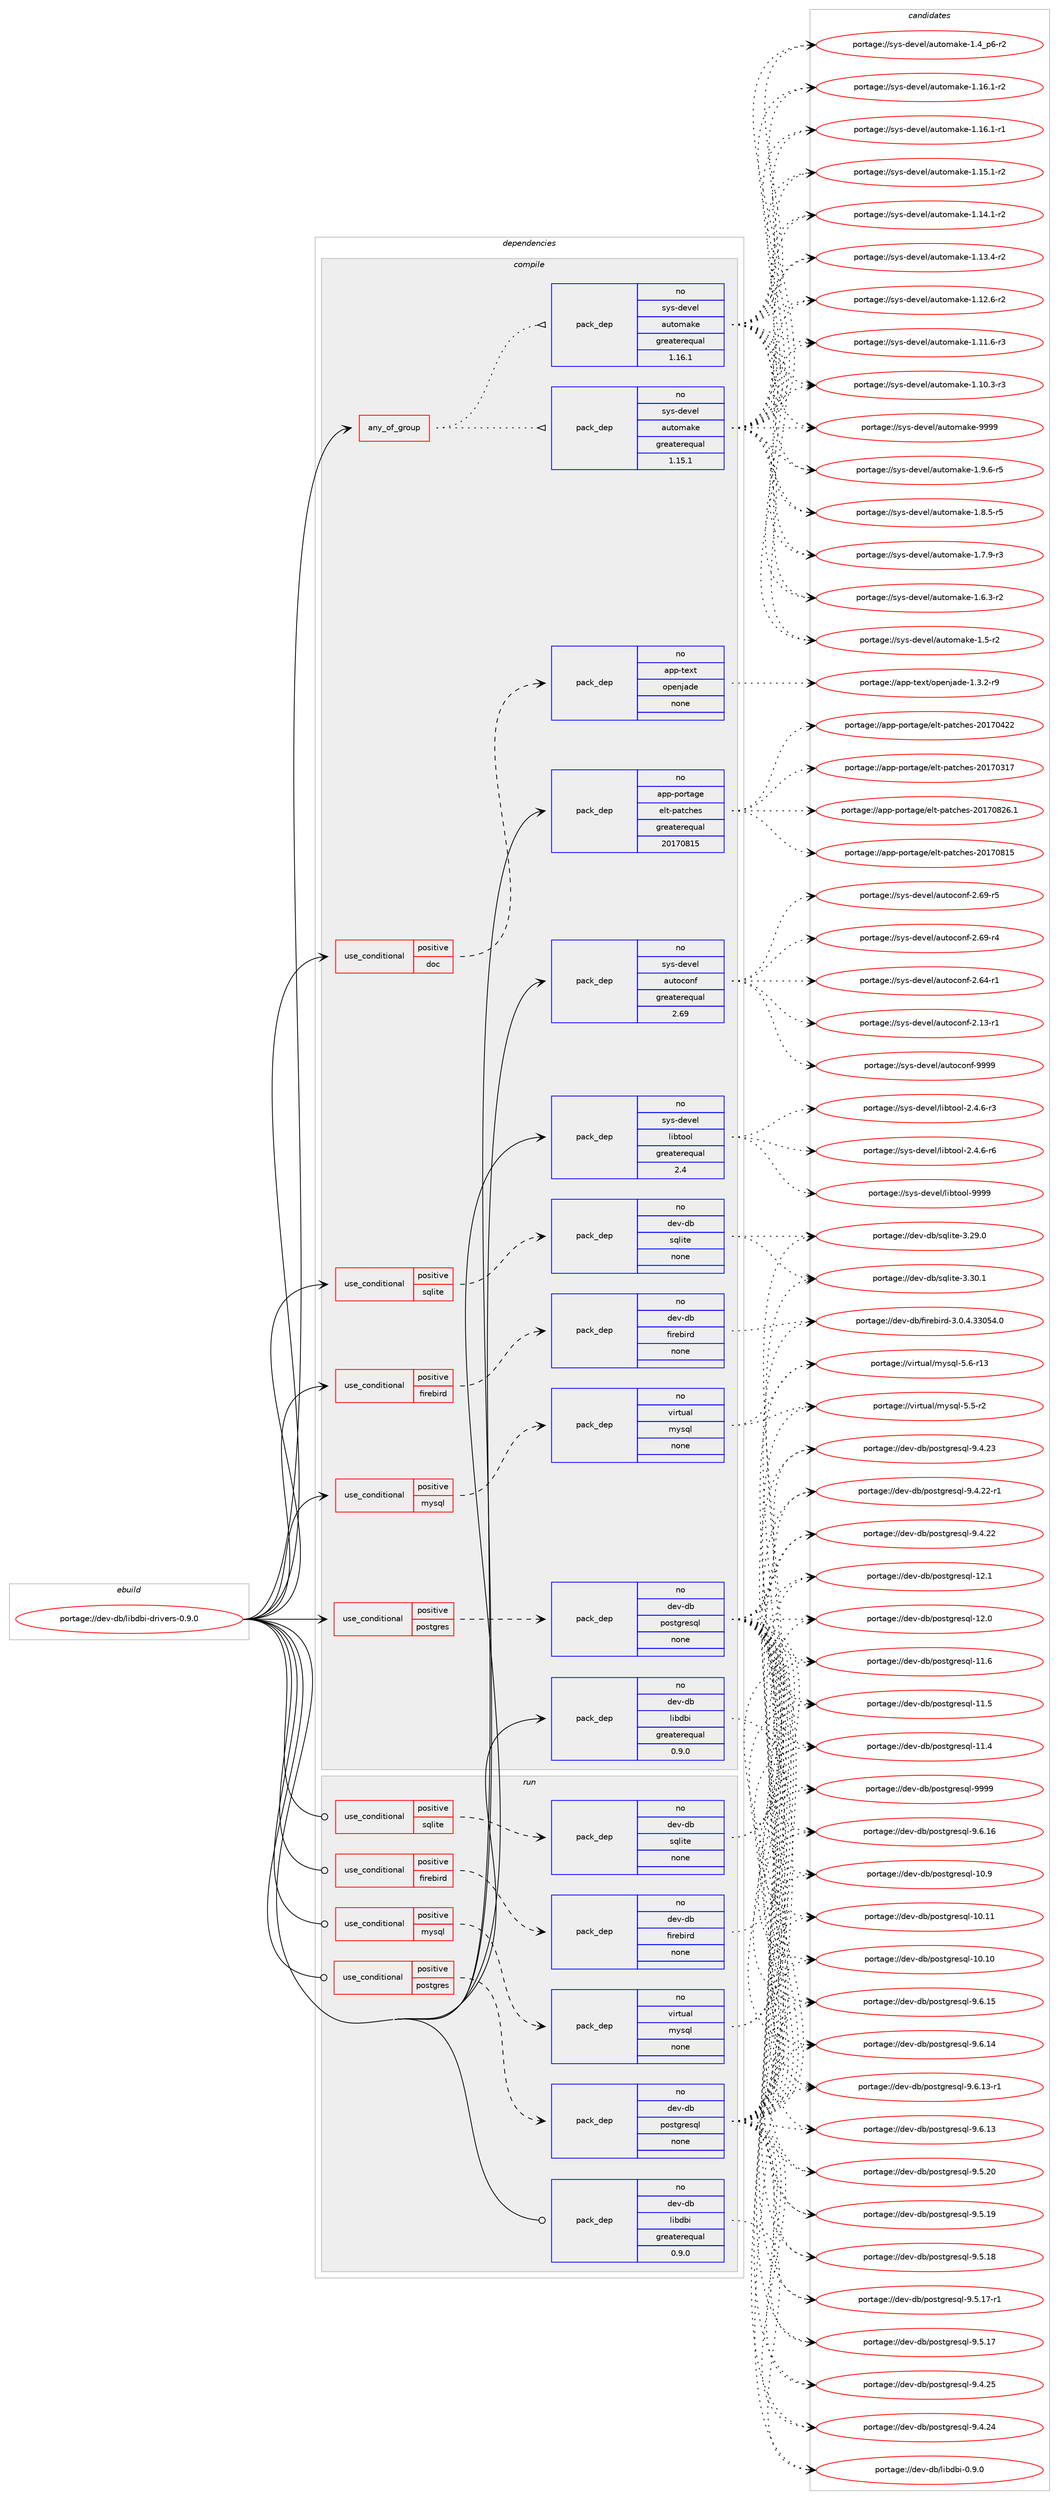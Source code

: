 digraph prolog {

# *************
# Graph options
# *************

newrank=true;
concentrate=true;
compound=true;
graph [rankdir=LR,fontname=Helvetica,fontsize=10,ranksep=1.5];#, ranksep=2.5, nodesep=0.2];
edge  [arrowhead=vee];
node  [fontname=Helvetica,fontsize=10];

# **********
# The ebuild
# **********

subgraph cluster_leftcol {
color=gray;
label=<<i>ebuild</i>>;
id [label="portage://dev-db/libdbi-drivers-0.9.0", color=red, width=4, href="../dev-db/libdbi-drivers-0.9.0.svg"];
}

# ****************
# The dependencies
# ****************

subgraph cluster_midcol {
color=gray;
label=<<i>dependencies</i>>;
subgraph cluster_compile {
fillcolor="#eeeeee";
style=filled;
label=<<i>compile</i>>;
subgraph any7050 {
dependency584477 [label=<<TABLE BORDER="0" CELLBORDER="1" CELLSPACING="0" CELLPADDING="4"><TR><TD CELLPADDING="10">any_of_group</TD></TR></TABLE>>, shape=none, color=red];subgraph pack438499 {
dependency584478 [label=<<TABLE BORDER="0" CELLBORDER="1" CELLSPACING="0" CELLPADDING="4" WIDTH="220"><TR><TD ROWSPAN="6" CELLPADDING="30">pack_dep</TD></TR><TR><TD WIDTH="110">no</TD></TR><TR><TD>sys-devel</TD></TR><TR><TD>automake</TD></TR><TR><TD>greaterequal</TD></TR><TR><TD>1.16.1</TD></TR></TABLE>>, shape=none, color=blue];
}
dependency584477:e -> dependency584478:w [weight=20,style="dotted",arrowhead="oinv"];
subgraph pack438500 {
dependency584479 [label=<<TABLE BORDER="0" CELLBORDER="1" CELLSPACING="0" CELLPADDING="4" WIDTH="220"><TR><TD ROWSPAN="6" CELLPADDING="30">pack_dep</TD></TR><TR><TD WIDTH="110">no</TD></TR><TR><TD>sys-devel</TD></TR><TR><TD>automake</TD></TR><TR><TD>greaterequal</TD></TR><TR><TD>1.15.1</TD></TR></TABLE>>, shape=none, color=blue];
}
dependency584477:e -> dependency584479:w [weight=20,style="dotted",arrowhead="oinv"];
}
id:e -> dependency584477:w [weight=20,style="solid",arrowhead="vee"];
subgraph cond138667 {
dependency584480 [label=<<TABLE BORDER="0" CELLBORDER="1" CELLSPACING="0" CELLPADDING="4"><TR><TD ROWSPAN="3" CELLPADDING="10">use_conditional</TD></TR><TR><TD>positive</TD></TR><TR><TD>doc</TD></TR></TABLE>>, shape=none, color=red];
subgraph pack438501 {
dependency584481 [label=<<TABLE BORDER="0" CELLBORDER="1" CELLSPACING="0" CELLPADDING="4" WIDTH="220"><TR><TD ROWSPAN="6" CELLPADDING="30">pack_dep</TD></TR><TR><TD WIDTH="110">no</TD></TR><TR><TD>app-text</TD></TR><TR><TD>openjade</TD></TR><TR><TD>none</TD></TR><TR><TD></TD></TR></TABLE>>, shape=none, color=blue];
}
dependency584480:e -> dependency584481:w [weight=20,style="dashed",arrowhead="vee"];
}
id:e -> dependency584480:w [weight=20,style="solid",arrowhead="vee"];
subgraph cond138668 {
dependency584482 [label=<<TABLE BORDER="0" CELLBORDER="1" CELLSPACING="0" CELLPADDING="4"><TR><TD ROWSPAN="3" CELLPADDING="10">use_conditional</TD></TR><TR><TD>positive</TD></TR><TR><TD>firebird</TD></TR></TABLE>>, shape=none, color=red];
subgraph pack438502 {
dependency584483 [label=<<TABLE BORDER="0" CELLBORDER="1" CELLSPACING="0" CELLPADDING="4" WIDTH="220"><TR><TD ROWSPAN="6" CELLPADDING="30">pack_dep</TD></TR><TR><TD WIDTH="110">no</TD></TR><TR><TD>dev-db</TD></TR><TR><TD>firebird</TD></TR><TR><TD>none</TD></TR><TR><TD></TD></TR></TABLE>>, shape=none, color=blue];
}
dependency584482:e -> dependency584483:w [weight=20,style="dashed",arrowhead="vee"];
}
id:e -> dependency584482:w [weight=20,style="solid",arrowhead="vee"];
subgraph cond138669 {
dependency584484 [label=<<TABLE BORDER="0" CELLBORDER="1" CELLSPACING="0" CELLPADDING="4"><TR><TD ROWSPAN="3" CELLPADDING="10">use_conditional</TD></TR><TR><TD>positive</TD></TR><TR><TD>mysql</TD></TR></TABLE>>, shape=none, color=red];
subgraph pack438503 {
dependency584485 [label=<<TABLE BORDER="0" CELLBORDER="1" CELLSPACING="0" CELLPADDING="4" WIDTH="220"><TR><TD ROWSPAN="6" CELLPADDING="30">pack_dep</TD></TR><TR><TD WIDTH="110">no</TD></TR><TR><TD>virtual</TD></TR><TR><TD>mysql</TD></TR><TR><TD>none</TD></TR><TR><TD></TD></TR></TABLE>>, shape=none, color=blue];
}
dependency584484:e -> dependency584485:w [weight=20,style="dashed",arrowhead="vee"];
}
id:e -> dependency584484:w [weight=20,style="solid",arrowhead="vee"];
subgraph cond138670 {
dependency584486 [label=<<TABLE BORDER="0" CELLBORDER="1" CELLSPACING="0" CELLPADDING="4"><TR><TD ROWSPAN="3" CELLPADDING="10">use_conditional</TD></TR><TR><TD>positive</TD></TR><TR><TD>postgres</TD></TR></TABLE>>, shape=none, color=red];
subgraph pack438504 {
dependency584487 [label=<<TABLE BORDER="0" CELLBORDER="1" CELLSPACING="0" CELLPADDING="4" WIDTH="220"><TR><TD ROWSPAN="6" CELLPADDING="30">pack_dep</TD></TR><TR><TD WIDTH="110">no</TD></TR><TR><TD>dev-db</TD></TR><TR><TD>postgresql</TD></TR><TR><TD>none</TD></TR><TR><TD></TD></TR></TABLE>>, shape=none, color=blue];
}
dependency584486:e -> dependency584487:w [weight=20,style="dashed",arrowhead="vee"];
}
id:e -> dependency584486:w [weight=20,style="solid",arrowhead="vee"];
subgraph cond138671 {
dependency584488 [label=<<TABLE BORDER="0" CELLBORDER="1" CELLSPACING="0" CELLPADDING="4"><TR><TD ROWSPAN="3" CELLPADDING="10">use_conditional</TD></TR><TR><TD>positive</TD></TR><TR><TD>sqlite</TD></TR></TABLE>>, shape=none, color=red];
subgraph pack438505 {
dependency584489 [label=<<TABLE BORDER="0" CELLBORDER="1" CELLSPACING="0" CELLPADDING="4" WIDTH="220"><TR><TD ROWSPAN="6" CELLPADDING="30">pack_dep</TD></TR><TR><TD WIDTH="110">no</TD></TR><TR><TD>dev-db</TD></TR><TR><TD>sqlite</TD></TR><TR><TD>none</TD></TR><TR><TD></TD></TR></TABLE>>, shape=none, color=blue];
}
dependency584488:e -> dependency584489:w [weight=20,style="dashed",arrowhead="vee"];
}
id:e -> dependency584488:w [weight=20,style="solid",arrowhead="vee"];
subgraph pack438506 {
dependency584490 [label=<<TABLE BORDER="0" CELLBORDER="1" CELLSPACING="0" CELLPADDING="4" WIDTH="220"><TR><TD ROWSPAN="6" CELLPADDING="30">pack_dep</TD></TR><TR><TD WIDTH="110">no</TD></TR><TR><TD>app-portage</TD></TR><TR><TD>elt-patches</TD></TR><TR><TD>greaterequal</TD></TR><TR><TD>20170815</TD></TR></TABLE>>, shape=none, color=blue];
}
id:e -> dependency584490:w [weight=20,style="solid",arrowhead="vee"];
subgraph pack438507 {
dependency584491 [label=<<TABLE BORDER="0" CELLBORDER="1" CELLSPACING="0" CELLPADDING="4" WIDTH="220"><TR><TD ROWSPAN="6" CELLPADDING="30">pack_dep</TD></TR><TR><TD WIDTH="110">no</TD></TR><TR><TD>dev-db</TD></TR><TR><TD>libdbi</TD></TR><TR><TD>greaterequal</TD></TR><TR><TD>0.9.0</TD></TR></TABLE>>, shape=none, color=blue];
}
id:e -> dependency584491:w [weight=20,style="solid",arrowhead="vee"];
subgraph pack438508 {
dependency584492 [label=<<TABLE BORDER="0" CELLBORDER="1" CELLSPACING="0" CELLPADDING="4" WIDTH="220"><TR><TD ROWSPAN="6" CELLPADDING="30">pack_dep</TD></TR><TR><TD WIDTH="110">no</TD></TR><TR><TD>sys-devel</TD></TR><TR><TD>autoconf</TD></TR><TR><TD>greaterequal</TD></TR><TR><TD>2.69</TD></TR></TABLE>>, shape=none, color=blue];
}
id:e -> dependency584492:w [weight=20,style="solid",arrowhead="vee"];
subgraph pack438509 {
dependency584493 [label=<<TABLE BORDER="0" CELLBORDER="1" CELLSPACING="0" CELLPADDING="4" WIDTH="220"><TR><TD ROWSPAN="6" CELLPADDING="30">pack_dep</TD></TR><TR><TD WIDTH="110">no</TD></TR><TR><TD>sys-devel</TD></TR><TR><TD>libtool</TD></TR><TR><TD>greaterequal</TD></TR><TR><TD>2.4</TD></TR></TABLE>>, shape=none, color=blue];
}
id:e -> dependency584493:w [weight=20,style="solid",arrowhead="vee"];
}
subgraph cluster_compileandrun {
fillcolor="#eeeeee";
style=filled;
label=<<i>compile and run</i>>;
}
subgraph cluster_run {
fillcolor="#eeeeee";
style=filled;
label=<<i>run</i>>;
subgraph cond138672 {
dependency584494 [label=<<TABLE BORDER="0" CELLBORDER="1" CELLSPACING="0" CELLPADDING="4"><TR><TD ROWSPAN="3" CELLPADDING="10">use_conditional</TD></TR><TR><TD>positive</TD></TR><TR><TD>firebird</TD></TR></TABLE>>, shape=none, color=red];
subgraph pack438510 {
dependency584495 [label=<<TABLE BORDER="0" CELLBORDER="1" CELLSPACING="0" CELLPADDING="4" WIDTH="220"><TR><TD ROWSPAN="6" CELLPADDING="30">pack_dep</TD></TR><TR><TD WIDTH="110">no</TD></TR><TR><TD>dev-db</TD></TR><TR><TD>firebird</TD></TR><TR><TD>none</TD></TR><TR><TD></TD></TR></TABLE>>, shape=none, color=blue];
}
dependency584494:e -> dependency584495:w [weight=20,style="dashed",arrowhead="vee"];
}
id:e -> dependency584494:w [weight=20,style="solid",arrowhead="odot"];
subgraph cond138673 {
dependency584496 [label=<<TABLE BORDER="0" CELLBORDER="1" CELLSPACING="0" CELLPADDING="4"><TR><TD ROWSPAN="3" CELLPADDING="10">use_conditional</TD></TR><TR><TD>positive</TD></TR><TR><TD>mysql</TD></TR></TABLE>>, shape=none, color=red];
subgraph pack438511 {
dependency584497 [label=<<TABLE BORDER="0" CELLBORDER="1" CELLSPACING="0" CELLPADDING="4" WIDTH="220"><TR><TD ROWSPAN="6" CELLPADDING="30">pack_dep</TD></TR><TR><TD WIDTH="110">no</TD></TR><TR><TD>virtual</TD></TR><TR><TD>mysql</TD></TR><TR><TD>none</TD></TR><TR><TD></TD></TR></TABLE>>, shape=none, color=blue];
}
dependency584496:e -> dependency584497:w [weight=20,style="dashed",arrowhead="vee"];
}
id:e -> dependency584496:w [weight=20,style="solid",arrowhead="odot"];
subgraph cond138674 {
dependency584498 [label=<<TABLE BORDER="0" CELLBORDER="1" CELLSPACING="0" CELLPADDING="4"><TR><TD ROWSPAN="3" CELLPADDING="10">use_conditional</TD></TR><TR><TD>positive</TD></TR><TR><TD>postgres</TD></TR></TABLE>>, shape=none, color=red];
subgraph pack438512 {
dependency584499 [label=<<TABLE BORDER="0" CELLBORDER="1" CELLSPACING="0" CELLPADDING="4" WIDTH="220"><TR><TD ROWSPAN="6" CELLPADDING="30">pack_dep</TD></TR><TR><TD WIDTH="110">no</TD></TR><TR><TD>dev-db</TD></TR><TR><TD>postgresql</TD></TR><TR><TD>none</TD></TR><TR><TD></TD></TR></TABLE>>, shape=none, color=blue];
}
dependency584498:e -> dependency584499:w [weight=20,style="dashed",arrowhead="vee"];
}
id:e -> dependency584498:w [weight=20,style="solid",arrowhead="odot"];
subgraph cond138675 {
dependency584500 [label=<<TABLE BORDER="0" CELLBORDER="1" CELLSPACING="0" CELLPADDING="4"><TR><TD ROWSPAN="3" CELLPADDING="10">use_conditional</TD></TR><TR><TD>positive</TD></TR><TR><TD>sqlite</TD></TR></TABLE>>, shape=none, color=red];
subgraph pack438513 {
dependency584501 [label=<<TABLE BORDER="0" CELLBORDER="1" CELLSPACING="0" CELLPADDING="4" WIDTH="220"><TR><TD ROWSPAN="6" CELLPADDING="30">pack_dep</TD></TR><TR><TD WIDTH="110">no</TD></TR><TR><TD>dev-db</TD></TR><TR><TD>sqlite</TD></TR><TR><TD>none</TD></TR><TR><TD></TD></TR></TABLE>>, shape=none, color=blue];
}
dependency584500:e -> dependency584501:w [weight=20,style="dashed",arrowhead="vee"];
}
id:e -> dependency584500:w [weight=20,style="solid",arrowhead="odot"];
subgraph pack438514 {
dependency584502 [label=<<TABLE BORDER="0" CELLBORDER="1" CELLSPACING="0" CELLPADDING="4" WIDTH="220"><TR><TD ROWSPAN="6" CELLPADDING="30">pack_dep</TD></TR><TR><TD WIDTH="110">no</TD></TR><TR><TD>dev-db</TD></TR><TR><TD>libdbi</TD></TR><TR><TD>greaterequal</TD></TR><TR><TD>0.9.0</TD></TR></TABLE>>, shape=none, color=blue];
}
id:e -> dependency584502:w [weight=20,style="solid",arrowhead="odot"];
}
}

# **************
# The candidates
# **************

subgraph cluster_choices {
rank=same;
color=gray;
label=<<i>candidates</i>>;

subgraph choice438499 {
color=black;
nodesep=1;
choice115121115451001011181011084797117116111109971071014557575757 [label="portage://sys-devel/automake-9999", color=red, width=4,href="../sys-devel/automake-9999.svg"];
choice115121115451001011181011084797117116111109971071014549465746544511453 [label="portage://sys-devel/automake-1.9.6-r5", color=red, width=4,href="../sys-devel/automake-1.9.6-r5.svg"];
choice115121115451001011181011084797117116111109971071014549465646534511453 [label="portage://sys-devel/automake-1.8.5-r5", color=red, width=4,href="../sys-devel/automake-1.8.5-r5.svg"];
choice115121115451001011181011084797117116111109971071014549465546574511451 [label="portage://sys-devel/automake-1.7.9-r3", color=red, width=4,href="../sys-devel/automake-1.7.9-r3.svg"];
choice115121115451001011181011084797117116111109971071014549465446514511450 [label="portage://sys-devel/automake-1.6.3-r2", color=red, width=4,href="../sys-devel/automake-1.6.3-r2.svg"];
choice11512111545100101118101108479711711611110997107101454946534511450 [label="portage://sys-devel/automake-1.5-r2", color=red, width=4,href="../sys-devel/automake-1.5-r2.svg"];
choice115121115451001011181011084797117116111109971071014549465295112544511450 [label="portage://sys-devel/automake-1.4_p6-r2", color=red, width=4,href="../sys-devel/automake-1.4_p6-r2.svg"];
choice11512111545100101118101108479711711611110997107101454946495446494511450 [label="portage://sys-devel/automake-1.16.1-r2", color=red, width=4,href="../sys-devel/automake-1.16.1-r2.svg"];
choice11512111545100101118101108479711711611110997107101454946495446494511449 [label="portage://sys-devel/automake-1.16.1-r1", color=red, width=4,href="../sys-devel/automake-1.16.1-r1.svg"];
choice11512111545100101118101108479711711611110997107101454946495346494511450 [label="portage://sys-devel/automake-1.15.1-r2", color=red, width=4,href="../sys-devel/automake-1.15.1-r2.svg"];
choice11512111545100101118101108479711711611110997107101454946495246494511450 [label="portage://sys-devel/automake-1.14.1-r2", color=red, width=4,href="../sys-devel/automake-1.14.1-r2.svg"];
choice11512111545100101118101108479711711611110997107101454946495146524511450 [label="portage://sys-devel/automake-1.13.4-r2", color=red, width=4,href="../sys-devel/automake-1.13.4-r2.svg"];
choice11512111545100101118101108479711711611110997107101454946495046544511450 [label="portage://sys-devel/automake-1.12.6-r2", color=red, width=4,href="../sys-devel/automake-1.12.6-r2.svg"];
choice11512111545100101118101108479711711611110997107101454946494946544511451 [label="portage://sys-devel/automake-1.11.6-r3", color=red, width=4,href="../sys-devel/automake-1.11.6-r3.svg"];
choice11512111545100101118101108479711711611110997107101454946494846514511451 [label="portage://sys-devel/automake-1.10.3-r3", color=red, width=4,href="../sys-devel/automake-1.10.3-r3.svg"];
dependency584478:e -> choice115121115451001011181011084797117116111109971071014557575757:w [style=dotted,weight="100"];
dependency584478:e -> choice115121115451001011181011084797117116111109971071014549465746544511453:w [style=dotted,weight="100"];
dependency584478:e -> choice115121115451001011181011084797117116111109971071014549465646534511453:w [style=dotted,weight="100"];
dependency584478:e -> choice115121115451001011181011084797117116111109971071014549465546574511451:w [style=dotted,weight="100"];
dependency584478:e -> choice115121115451001011181011084797117116111109971071014549465446514511450:w [style=dotted,weight="100"];
dependency584478:e -> choice11512111545100101118101108479711711611110997107101454946534511450:w [style=dotted,weight="100"];
dependency584478:e -> choice115121115451001011181011084797117116111109971071014549465295112544511450:w [style=dotted,weight="100"];
dependency584478:e -> choice11512111545100101118101108479711711611110997107101454946495446494511450:w [style=dotted,weight="100"];
dependency584478:e -> choice11512111545100101118101108479711711611110997107101454946495446494511449:w [style=dotted,weight="100"];
dependency584478:e -> choice11512111545100101118101108479711711611110997107101454946495346494511450:w [style=dotted,weight="100"];
dependency584478:e -> choice11512111545100101118101108479711711611110997107101454946495246494511450:w [style=dotted,weight="100"];
dependency584478:e -> choice11512111545100101118101108479711711611110997107101454946495146524511450:w [style=dotted,weight="100"];
dependency584478:e -> choice11512111545100101118101108479711711611110997107101454946495046544511450:w [style=dotted,weight="100"];
dependency584478:e -> choice11512111545100101118101108479711711611110997107101454946494946544511451:w [style=dotted,weight="100"];
dependency584478:e -> choice11512111545100101118101108479711711611110997107101454946494846514511451:w [style=dotted,weight="100"];
}
subgraph choice438500 {
color=black;
nodesep=1;
choice115121115451001011181011084797117116111109971071014557575757 [label="portage://sys-devel/automake-9999", color=red, width=4,href="../sys-devel/automake-9999.svg"];
choice115121115451001011181011084797117116111109971071014549465746544511453 [label="portage://sys-devel/automake-1.9.6-r5", color=red, width=4,href="../sys-devel/automake-1.9.6-r5.svg"];
choice115121115451001011181011084797117116111109971071014549465646534511453 [label="portage://sys-devel/automake-1.8.5-r5", color=red, width=4,href="../sys-devel/automake-1.8.5-r5.svg"];
choice115121115451001011181011084797117116111109971071014549465546574511451 [label="portage://sys-devel/automake-1.7.9-r3", color=red, width=4,href="../sys-devel/automake-1.7.9-r3.svg"];
choice115121115451001011181011084797117116111109971071014549465446514511450 [label="portage://sys-devel/automake-1.6.3-r2", color=red, width=4,href="../sys-devel/automake-1.6.3-r2.svg"];
choice11512111545100101118101108479711711611110997107101454946534511450 [label="portage://sys-devel/automake-1.5-r2", color=red, width=4,href="../sys-devel/automake-1.5-r2.svg"];
choice115121115451001011181011084797117116111109971071014549465295112544511450 [label="portage://sys-devel/automake-1.4_p6-r2", color=red, width=4,href="../sys-devel/automake-1.4_p6-r2.svg"];
choice11512111545100101118101108479711711611110997107101454946495446494511450 [label="portage://sys-devel/automake-1.16.1-r2", color=red, width=4,href="../sys-devel/automake-1.16.1-r2.svg"];
choice11512111545100101118101108479711711611110997107101454946495446494511449 [label="portage://sys-devel/automake-1.16.1-r1", color=red, width=4,href="../sys-devel/automake-1.16.1-r1.svg"];
choice11512111545100101118101108479711711611110997107101454946495346494511450 [label="portage://sys-devel/automake-1.15.1-r2", color=red, width=4,href="../sys-devel/automake-1.15.1-r2.svg"];
choice11512111545100101118101108479711711611110997107101454946495246494511450 [label="portage://sys-devel/automake-1.14.1-r2", color=red, width=4,href="../sys-devel/automake-1.14.1-r2.svg"];
choice11512111545100101118101108479711711611110997107101454946495146524511450 [label="portage://sys-devel/automake-1.13.4-r2", color=red, width=4,href="../sys-devel/automake-1.13.4-r2.svg"];
choice11512111545100101118101108479711711611110997107101454946495046544511450 [label="portage://sys-devel/automake-1.12.6-r2", color=red, width=4,href="../sys-devel/automake-1.12.6-r2.svg"];
choice11512111545100101118101108479711711611110997107101454946494946544511451 [label="portage://sys-devel/automake-1.11.6-r3", color=red, width=4,href="../sys-devel/automake-1.11.6-r3.svg"];
choice11512111545100101118101108479711711611110997107101454946494846514511451 [label="portage://sys-devel/automake-1.10.3-r3", color=red, width=4,href="../sys-devel/automake-1.10.3-r3.svg"];
dependency584479:e -> choice115121115451001011181011084797117116111109971071014557575757:w [style=dotted,weight="100"];
dependency584479:e -> choice115121115451001011181011084797117116111109971071014549465746544511453:w [style=dotted,weight="100"];
dependency584479:e -> choice115121115451001011181011084797117116111109971071014549465646534511453:w [style=dotted,weight="100"];
dependency584479:e -> choice115121115451001011181011084797117116111109971071014549465546574511451:w [style=dotted,weight="100"];
dependency584479:e -> choice115121115451001011181011084797117116111109971071014549465446514511450:w [style=dotted,weight="100"];
dependency584479:e -> choice11512111545100101118101108479711711611110997107101454946534511450:w [style=dotted,weight="100"];
dependency584479:e -> choice115121115451001011181011084797117116111109971071014549465295112544511450:w [style=dotted,weight="100"];
dependency584479:e -> choice11512111545100101118101108479711711611110997107101454946495446494511450:w [style=dotted,weight="100"];
dependency584479:e -> choice11512111545100101118101108479711711611110997107101454946495446494511449:w [style=dotted,weight="100"];
dependency584479:e -> choice11512111545100101118101108479711711611110997107101454946495346494511450:w [style=dotted,weight="100"];
dependency584479:e -> choice11512111545100101118101108479711711611110997107101454946495246494511450:w [style=dotted,weight="100"];
dependency584479:e -> choice11512111545100101118101108479711711611110997107101454946495146524511450:w [style=dotted,weight="100"];
dependency584479:e -> choice11512111545100101118101108479711711611110997107101454946495046544511450:w [style=dotted,weight="100"];
dependency584479:e -> choice11512111545100101118101108479711711611110997107101454946494946544511451:w [style=dotted,weight="100"];
dependency584479:e -> choice11512111545100101118101108479711711611110997107101454946494846514511451:w [style=dotted,weight="100"];
}
subgraph choice438501 {
color=black;
nodesep=1;
choice971121124511610112011647111112101110106971001014549465146504511457 [label="portage://app-text/openjade-1.3.2-r9", color=red, width=4,href="../app-text/openjade-1.3.2-r9.svg"];
dependency584481:e -> choice971121124511610112011647111112101110106971001014549465146504511457:w [style=dotted,weight="100"];
}
subgraph choice438502 {
color=black;
nodesep=1;
choice100101118451009847102105114101981051141004551464846524651514853524648 [label="portage://dev-db/firebird-3.0.4.33054.0", color=red, width=4,href="../dev-db/firebird-3.0.4.33054.0.svg"];
dependency584483:e -> choice100101118451009847102105114101981051141004551464846524651514853524648:w [style=dotted,weight="100"];
}
subgraph choice438503 {
color=black;
nodesep=1;
choice118105114116117971084710912111511310845534654451144951 [label="portage://virtual/mysql-5.6-r13", color=red, width=4,href="../virtual/mysql-5.6-r13.svg"];
choice1181051141161179710847109121115113108455346534511450 [label="portage://virtual/mysql-5.5-r2", color=red, width=4,href="../virtual/mysql-5.5-r2.svg"];
dependency584485:e -> choice118105114116117971084710912111511310845534654451144951:w [style=dotted,weight="100"];
dependency584485:e -> choice1181051141161179710847109121115113108455346534511450:w [style=dotted,weight="100"];
}
subgraph choice438504 {
color=black;
nodesep=1;
choice1001011184510098471121111151161031141011151131084557575757 [label="portage://dev-db/postgresql-9999", color=red, width=4,href="../dev-db/postgresql-9999.svg"];
choice10010111845100984711211111511610311410111511310845574654464954 [label="portage://dev-db/postgresql-9.6.16", color=red, width=4,href="../dev-db/postgresql-9.6.16.svg"];
choice10010111845100984711211111511610311410111511310845574654464953 [label="portage://dev-db/postgresql-9.6.15", color=red, width=4,href="../dev-db/postgresql-9.6.15.svg"];
choice10010111845100984711211111511610311410111511310845574654464952 [label="portage://dev-db/postgresql-9.6.14", color=red, width=4,href="../dev-db/postgresql-9.6.14.svg"];
choice100101118451009847112111115116103114101115113108455746544649514511449 [label="portage://dev-db/postgresql-9.6.13-r1", color=red, width=4,href="../dev-db/postgresql-9.6.13-r1.svg"];
choice10010111845100984711211111511610311410111511310845574654464951 [label="portage://dev-db/postgresql-9.6.13", color=red, width=4,href="../dev-db/postgresql-9.6.13.svg"];
choice10010111845100984711211111511610311410111511310845574653465048 [label="portage://dev-db/postgresql-9.5.20", color=red, width=4,href="../dev-db/postgresql-9.5.20.svg"];
choice10010111845100984711211111511610311410111511310845574653464957 [label="portage://dev-db/postgresql-9.5.19", color=red, width=4,href="../dev-db/postgresql-9.5.19.svg"];
choice10010111845100984711211111511610311410111511310845574653464956 [label="portage://dev-db/postgresql-9.5.18", color=red, width=4,href="../dev-db/postgresql-9.5.18.svg"];
choice100101118451009847112111115116103114101115113108455746534649554511449 [label="portage://dev-db/postgresql-9.5.17-r1", color=red, width=4,href="../dev-db/postgresql-9.5.17-r1.svg"];
choice10010111845100984711211111511610311410111511310845574653464955 [label="portage://dev-db/postgresql-9.5.17", color=red, width=4,href="../dev-db/postgresql-9.5.17.svg"];
choice10010111845100984711211111511610311410111511310845574652465053 [label="portage://dev-db/postgresql-9.4.25", color=red, width=4,href="../dev-db/postgresql-9.4.25.svg"];
choice10010111845100984711211111511610311410111511310845574652465052 [label="portage://dev-db/postgresql-9.4.24", color=red, width=4,href="../dev-db/postgresql-9.4.24.svg"];
choice10010111845100984711211111511610311410111511310845574652465051 [label="portage://dev-db/postgresql-9.4.23", color=red, width=4,href="../dev-db/postgresql-9.4.23.svg"];
choice100101118451009847112111115116103114101115113108455746524650504511449 [label="portage://dev-db/postgresql-9.4.22-r1", color=red, width=4,href="../dev-db/postgresql-9.4.22-r1.svg"];
choice10010111845100984711211111511610311410111511310845574652465050 [label="portage://dev-db/postgresql-9.4.22", color=red, width=4,href="../dev-db/postgresql-9.4.22.svg"];
choice1001011184510098471121111151161031141011151131084549504649 [label="portage://dev-db/postgresql-12.1", color=red, width=4,href="../dev-db/postgresql-12.1.svg"];
choice1001011184510098471121111151161031141011151131084549504648 [label="portage://dev-db/postgresql-12.0", color=red, width=4,href="../dev-db/postgresql-12.0.svg"];
choice1001011184510098471121111151161031141011151131084549494654 [label="portage://dev-db/postgresql-11.6", color=red, width=4,href="../dev-db/postgresql-11.6.svg"];
choice1001011184510098471121111151161031141011151131084549494653 [label="portage://dev-db/postgresql-11.5", color=red, width=4,href="../dev-db/postgresql-11.5.svg"];
choice1001011184510098471121111151161031141011151131084549494652 [label="portage://dev-db/postgresql-11.4", color=red, width=4,href="../dev-db/postgresql-11.4.svg"];
choice1001011184510098471121111151161031141011151131084549484657 [label="portage://dev-db/postgresql-10.9", color=red, width=4,href="../dev-db/postgresql-10.9.svg"];
choice100101118451009847112111115116103114101115113108454948464949 [label="portage://dev-db/postgresql-10.11", color=red, width=4,href="../dev-db/postgresql-10.11.svg"];
choice100101118451009847112111115116103114101115113108454948464948 [label="portage://dev-db/postgresql-10.10", color=red, width=4,href="../dev-db/postgresql-10.10.svg"];
dependency584487:e -> choice1001011184510098471121111151161031141011151131084557575757:w [style=dotted,weight="100"];
dependency584487:e -> choice10010111845100984711211111511610311410111511310845574654464954:w [style=dotted,weight="100"];
dependency584487:e -> choice10010111845100984711211111511610311410111511310845574654464953:w [style=dotted,weight="100"];
dependency584487:e -> choice10010111845100984711211111511610311410111511310845574654464952:w [style=dotted,weight="100"];
dependency584487:e -> choice100101118451009847112111115116103114101115113108455746544649514511449:w [style=dotted,weight="100"];
dependency584487:e -> choice10010111845100984711211111511610311410111511310845574654464951:w [style=dotted,weight="100"];
dependency584487:e -> choice10010111845100984711211111511610311410111511310845574653465048:w [style=dotted,weight="100"];
dependency584487:e -> choice10010111845100984711211111511610311410111511310845574653464957:w [style=dotted,weight="100"];
dependency584487:e -> choice10010111845100984711211111511610311410111511310845574653464956:w [style=dotted,weight="100"];
dependency584487:e -> choice100101118451009847112111115116103114101115113108455746534649554511449:w [style=dotted,weight="100"];
dependency584487:e -> choice10010111845100984711211111511610311410111511310845574653464955:w [style=dotted,weight="100"];
dependency584487:e -> choice10010111845100984711211111511610311410111511310845574652465053:w [style=dotted,weight="100"];
dependency584487:e -> choice10010111845100984711211111511610311410111511310845574652465052:w [style=dotted,weight="100"];
dependency584487:e -> choice10010111845100984711211111511610311410111511310845574652465051:w [style=dotted,weight="100"];
dependency584487:e -> choice100101118451009847112111115116103114101115113108455746524650504511449:w [style=dotted,weight="100"];
dependency584487:e -> choice10010111845100984711211111511610311410111511310845574652465050:w [style=dotted,weight="100"];
dependency584487:e -> choice1001011184510098471121111151161031141011151131084549504649:w [style=dotted,weight="100"];
dependency584487:e -> choice1001011184510098471121111151161031141011151131084549504648:w [style=dotted,weight="100"];
dependency584487:e -> choice1001011184510098471121111151161031141011151131084549494654:w [style=dotted,weight="100"];
dependency584487:e -> choice1001011184510098471121111151161031141011151131084549494653:w [style=dotted,weight="100"];
dependency584487:e -> choice1001011184510098471121111151161031141011151131084549494652:w [style=dotted,weight="100"];
dependency584487:e -> choice1001011184510098471121111151161031141011151131084549484657:w [style=dotted,weight="100"];
dependency584487:e -> choice100101118451009847112111115116103114101115113108454948464949:w [style=dotted,weight="100"];
dependency584487:e -> choice100101118451009847112111115116103114101115113108454948464948:w [style=dotted,weight="100"];
}
subgraph choice438505 {
color=black;
nodesep=1;
choice10010111845100984711511310810511610145514651484649 [label="portage://dev-db/sqlite-3.30.1", color=red, width=4,href="../dev-db/sqlite-3.30.1.svg"];
choice10010111845100984711511310810511610145514650574648 [label="portage://dev-db/sqlite-3.29.0", color=red, width=4,href="../dev-db/sqlite-3.29.0.svg"];
dependency584489:e -> choice10010111845100984711511310810511610145514651484649:w [style=dotted,weight="100"];
dependency584489:e -> choice10010111845100984711511310810511610145514650574648:w [style=dotted,weight="100"];
}
subgraph choice438506 {
color=black;
nodesep=1;
choice971121124511211111411697103101471011081164511297116991041011154550484955485650544649 [label="portage://app-portage/elt-patches-20170826.1", color=red, width=4,href="../app-portage/elt-patches-20170826.1.svg"];
choice97112112451121111141169710310147101108116451129711699104101115455048495548564953 [label="portage://app-portage/elt-patches-20170815", color=red, width=4,href="../app-portage/elt-patches-20170815.svg"];
choice97112112451121111141169710310147101108116451129711699104101115455048495548525050 [label="portage://app-portage/elt-patches-20170422", color=red, width=4,href="../app-portage/elt-patches-20170422.svg"];
choice97112112451121111141169710310147101108116451129711699104101115455048495548514955 [label="portage://app-portage/elt-patches-20170317", color=red, width=4,href="../app-portage/elt-patches-20170317.svg"];
dependency584490:e -> choice971121124511211111411697103101471011081164511297116991041011154550484955485650544649:w [style=dotted,weight="100"];
dependency584490:e -> choice97112112451121111141169710310147101108116451129711699104101115455048495548564953:w [style=dotted,weight="100"];
dependency584490:e -> choice97112112451121111141169710310147101108116451129711699104101115455048495548525050:w [style=dotted,weight="100"];
dependency584490:e -> choice97112112451121111141169710310147101108116451129711699104101115455048495548514955:w [style=dotted,weight="100"];
}
subgraph choice438507 {
color=black;
nodesep=1;
choice1001011184510098471081059810098105454846574648 [label="portage://dev-db/libdbi-0.9.0", color=red, width=4,href="../dev-db/libdbi-0.9.0.svg"];
dependency584491:e -> choice1001011184510098471081059810098105454846574648:w [style=dotted,weight="100"];
}
subgraph choice438508 {
color=black;
nodesep=1;
choice115121115451001011181011084797117116111991111101024557575757 [label="portage://sys-devel/autoconf-9999", color=red, width=4,href="../sys-devel/autoconf-9999.svg"];
choice1151211154510010111810110847971171161119911111010245504654574511453 [label="portage://sys-devel/autoconf-2.69-r5", color=red, width=4,href="../sys-devel/autoconf-2.69-r5.svg"];
choice1151211154510010111810110847971171161119911111010245504654574511452 [label="portage://sys-devel/autoconf-2.69-r4", color=red, width=4,href="../sys-devel/autoconf-2.69-r4.svg"];
choice1151211154510010111810110847971171161119911111010245504654524511449 [label="portage://sys-devel/autoconf-2.64-r1", color=red, width=4,href="../sys-devel/autoconf-2.64-r1.svg"];
choice1151211154510010111810110847971171161119911111010245504649514511449 [label="portage://sys-devel/autoconf-2.13-r1", color=red, width=4,href="../sys-devel/autoconf-2.13-r1.svg"];
dependency584492:e -> choice115121115451001011181011084797117116111991111101024557575757:w [style=dotted,weight="100"];
dependency584492:e -> choice1151211154510010111810110847971171161119911111010245504654574511453:w [style=dotted,weight="100"];
dependency584492:e -> choice1151211154510010111810110847971171161119911111010245504654574511452:w [style=dotted,weight="100"];
dependency584492:e -> choice1151211154510010111810110847971171161119911111010245504654524511449:w [style=dotted,weight="100"];
dependency584492:e -> choice1151211154510010111810110847971171161119911111010245504649514511449:w [style=dotted,weight="100"];
}
subgraph choice438509 {
color=black;
nodesep=1;
choice1151211154510010111810110847108105981161111111084557575757 [label="portage://sys-devel/libtool-9999", color=red, width=4,href="../sys-devel/libtool-9999.svg"];
choice1151211154510010111810110847108105981161111111084550465246544511454 [label="portage://sys-devel/libtool-2.4.6-r6", color=red, width=4,href="../sys-devel/libtool-2.4.6-r6.svg"];
choice1151211154510010111810110847108105981161111111084550465246544511451 [label="portage://sys-devel/libtool-2.4.6-r3", color=red, width=4,href="../sys-devel/libtool-2.4.6-r3.svg"];
dependency584493:e -> choice1151211154510010111810110847108105981161111111084557575757:w [style=dotted,weight="100"];
dependency584493:e -> choice1151211154510010111810110847108105981161111111084550465246544511454:w [style=dotted,weight="100"];
dependency584493:e -> choice1151211154510010111810110847108105981161111111084550465246544511451:w [style=dotted,weight="100"];
}
subgraph choice438510 {
color=black;
nodesep=1;
choice100101118451009847102105114101981051141004551464846524651514853524648 [label="portage://dev-db/firebird-3.0.4.33054.0", color=red, width=4,href="../dev-db/firebird-3.0.4.33054.0.svg"];
dependency584495:e -> choice100101118451009847102105114101981051141004551464846524651514853524648:w [style=dotted,weight="100"];
}
subgraph choice438511 {
color=black;
nodesep=1;
choice118105114116117971084710912111511310845534654451144951 [label="portage://virtual/mysql-5.6-r13", color=red, width=4,href="../virtual/mysql-5.6-r13.svg"];
choice1181051141161179710847109121115113108455346534511450 [label="portage://virtual/mysql-5.5-r2", color=red, width=4,href="../virtual/mysql-5.5-r2.svg"];
dependency584497:e -> choice118105114116117971084710912111511310845534654451144951:w [style=dotted,weight="100"];
dependency584497:e -> choice1181051141161179710847109121115113108455346534511450:w [style=dotted,weight="100"];
}
subgraph choice438512 {
color=black;
nodesep=1;
choice1001011184510098471121111151161031141011151131084557575757 [label="portage://dev-db/postgresql-9999", color=red, width=4,href="../dev-db/postgresql-9999.svg"];
choice10010111845100984711211111511610311410111511310845574654464954 [label="portage://dev-db/postgresql-9.6.16", color=red, width=4,href="../dev-db/postgresql-9.6.16.svg"];
choice10010111845100984711211111511610311410111511310845574654464953 [label="portage://dev-db/postgresql-9.6.15", color=red, width=4,href="../dev-db/postgresql-9.6.15.svg"];
choice10010111845100984711211111511610311410111511310845574654464952 [label="portage://dev-db/postgresql-9.6.14", color=red, width=4,href="../dev-db/postgresql-9.6.14.svg"];
choice100101118451009847112111115116103114101115113108455746544649514511449 [label="portage://dev-db/postgresql-9.6.13-r1", color=red, width=4,href="../dev-db/postgresql-9.6.13-r1.svg"];
choice10010111845100984711211111511610311410111511310845574654464951 [label="portage://dev-db/postgresql-9.6.13", color=red, width=4,href="../dev-db/postgresql-9.6.13.svg"];
choice10010111845100984711211111511610311410111511310845574653465048 [label="portage://dev-db/postgresql-9.5.20", color=red, width=4,href="../dev-db/postgresql-9.5.20.svg"];
choice10010111845100984711211111511610311410111511310845574653464957 [label="portage://dev-db/postgresql-9.5.19", color=red, width=4,href="../dev-db/postgresql-9.5.19.svg"];
choice10010111845100984711211111511610311410111511310845574653464956 [label="portage://dev-db/postgresql-9.5.18", color=red, width=4,href="../dev-db/postgresql-9.5.18.svg"];
choice100101118451009847112111115116103114101115113108455746534649554511449 [label="portage://dev-db/postgresql-9.5.17-r1", color=red, width=4,href="../dev-db/postgresql-9.5.17-r1.svg"];
choice10010111845100984711211111511610311410111511310845574653464955 [label="portage://dev-db/postgresql-9.5.17", color=red, width=4,href="../dev-db/postgresql-9.5.17.svg"];
choice10010111845100984711211111511610311410111511310845574652465053 [label="portage://dev-db/postgresql-9.4.25", color=red, width=4,href="../dev-db/postgresql-9.4.25.svg"];
choice10010111845100984711211111511610311410111511310845574652465052 [label="portage://dev-db/postgresql-9.4.24", color=red, width=4,href="../dev-db/postgresql-9.4.24.svg"];
choice10010111845100984711211111511610311410111511310845574652465051 [label="portage://dev-db/postgresql-9.4.23", color=red, width=4,href="../dev-db/postgresql-9.4.23.svg"];
choice100101118451009847112111115116103114101115113108455746524650504511449 [label="portage://dev-db/postgresql-9.4.22-r1", color=red, width=4,href="../dev-db/postgresql-9.4.22-r1.svg"];
choice10010111845100984711211111511610311410111511310845574652465050 [label="portage://dev-db/postgresql-9.4.22", color=red, width=4,href="../dev-db/postgresql-9.4.22.svg"];
choice1001011184510098471121111151161031141011151131084549504649 [label="portage://dev-db/postgresql-12.1", color=red, width=4,href="../dev-db/postgresql-12.1.svg"];
choice1001011184510098471121111151161031141011151131084549504648 [label="portage://dev-db/postgresql-12.0", color=red, width=4,href="../dev-db/postgresql-12.0.svg"];
choice1001011184510098471121111151161031141011151131084549494654 [label="portage://dev-db/postgresql-11.6", color=red, width=4,href="../dev-db/postgresql-11.6.svg"];
choice1001011184510098471121111151161031141011151131084549494653 [label="portage://dev-db/postgresql-11.5", color=red, width=4,href="../dev-db/postgresql-11.5.svg"];
choice1001011184510098471121111151161031141011151131084549494652 [label="portage://dev-db/postgresql-11.4", color=red, width=4,href="../dev-db/postgresql-11.4.svg"];
choice1001011184510098471121111151161031141011151131084549484657 [label="portage://dev-db/postgresql-10.9", color=red, width=4,href="../dev-db/postgresql-10.9.svg"];
choice100101118451009847112111115116103114101115113108454948464949 [label="portage://dev-db/postgresql-10.11", color=red, width=4,href="../dev-db/postgresql-10.11.svg"];
choice100101118451009847112111115116103114101115113108454948464948 [label="portage://dev-db/postgresql-10.10", color=red, width=4,href="../dev-db/postgresql-10.10.svg"];
dependency584499:e -> choice1001011184510098471121111151161031141011151131084557575757:w [style=dotted,weight="100"];
dependency584499:e -> choice10010111845100984711211111511610311410111511310845574654464954:w [style=dotted,weight="100"];
dependency584499:e -> choice10010111845100984711211111511610311410111511310845574654464953:w [style=dotted,weight="100"];
dependency584499:e -> choice10010111845100984711211111511610311410111511310845574654464952:w [style=dotted,weight="100"];
dependency584499:e -> choice100101118451009847112111115116103114101115113108455746544649514511449:w [style=dotted,weight="100"];
dependency584499:e -> choice10010111845100984711211111511610311410111511310845574654464951:w [style=dotted,weight="100"];
dependency584499:e -> choice10010111845100984711211111511610311410111511310845574653465048:w [style=dotted,weight="100"];
dependency584499:e -> choice10010111845100984711211111511610311410111511310845574653464957:w [style=dotted,weight="100"];
dependency584499:e -> choice10010111845100984711211111511610311410111511310845574653464956:w [style=dotted,weight="100"];
dependency584499:e -> choice100101118451009847112111115116103114101115113108455746534649554511449:w [style=dotted,weight="100"];
dependency584499:e -> choice10010111845100984711211111511610311410111511310845574653464955:w [style=dotted,weight="100"];
dependency584499:e -> choice10010111845100984711211111511610311410111511310845574652465053:w [style=dotted,weight="100"];
dependency584499:e -> choice10010111845100984711211111511610311410111511310845574652465052:w [style=dotted,weight="100"];
dependency584499:e -> choice10010111845100984711211111511610311410111511310845574652465051:w [style=dotted,weight="100"];
dependency584499:e -> choice100101118451009847112111115116103114101115113108455746524650504511449:w [style=dotted,weight="100"];
dependency584499:e -> choice10010111845100984711211111511610311410111511310845574652465050:w [style=dotted,weight="100"];
dependency584499:e -> choice1001011184510098471121111151161031141011151131084549504649:w [style=dotted,weight="100"];
dependency584499:e -> choice1001011184510098471121111151161031141011151131084549504648:w [style=dotted,weight="100"];
dependency584499:e -> choice1001011184510098471121111151161031141011151131084549494654:w [style=dotted,weight="100"];
dependency584499:e -> choice1001011184510098471121111151161031141011151131084549494653:w [style=dotted,weight="100"];
dependency584499:e -> choice1001011184510098471121111151161031141011151131084549494652:w [style=dotted,weight="100"];
dependency584499:e -> choice1001011184510098471121111151161031141011151131084549484657:w [style=dotted,weight="100"];
dependency584499:e -> choice100101118451009847112111115116103114101115113108454948464949:w [style=dotted,weight="100"];
dependency584499:e -> choice100101118451009847112111115116103114101115113108454948464948:w [style=dotted,weight="100"];
}
subgraph choice438513 {
color=black;
nodesep=1;
choice10010111845100984711511310810511610145514651484649 [label="portage://dev-db/sqlite-3.30.1", color=red, width=4,href="../dev-db/sqlite-3.30.1.svg"];
choice10010111845100984711511310810511610145514650574648 [label="portage://dev-db/sqlite-3.29.0", color=red, width=4,href="../dev-db/sqlite-3.29.0.svg"];
dependency584501:e -> choice10010111845100984711511310810511610145514651484649:w [style=dotted,weight="100"];
dependency584501:e -> choice10010111845100984711511310810511610145514650574648:w [style=dotted,weight="100"];
}
subgraph choice438514 {
color=black;
nodesep=1;
choice1001011184510098471081059810098105454846574648 [label="portage://dev-db/libdbi-0.9.0", color=red, width=4,href="../dev-db/libdbi-0.9.0.svg"];
dependency584502:e -> choice1001011184510098471081059810098105454846574648:w [style=dotted,weight="100"];
}
}

}
